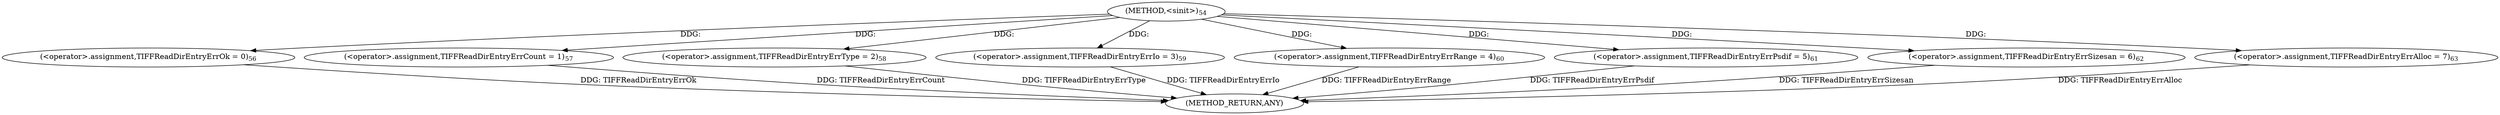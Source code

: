 digraph "&lt;sinit&gt;" {  
"77998" [label = <(METHOD,&lt;sinit&gt;)<SUB>54</SUB>> ]
"78024" [label = <(METHOD_RETURN,ANY)> ]
"78000" [label = <(&lt;operator&gt;.assignment,TIFFReadDirEntryErrOk = 0)<SUB>56</SUB>> ]
"78003" [label = <(&lt;operator&gt;.assignment,TIFFReadDirEntryErrCount = 1)<SUB>57</SUB>> ]
"78006" [label = <(&lt;operator&gt;.assignment,TIFFReadDirEntryErrType = 2)<SUB>58</SUB>> ]
"78009" [label = <(&lt;operator&gt;.assignment,TIFFReadDirEntryErrIo = 3)<SUB>59</SUB>> ]
"78012" [label = <(&lt;operator&gt;.assignment,TIFFReadDirEntryErrRange = 4)<SUB>60</SUB>> ]
"78015" [label = <(&lt;operator&gt;.assignment,TIFFReadDirEntryErrPsdif = 5)<SUB>61</SUB>> ]
"78018" [label = <(&lt;operator&gt;.assignment,TIFFReadDirEntryErrSizesan = 6)<SUB>62</SUB>> ]
"78021" [label = <(&lt;operator&gt;.assignment,TIFFReadDirEntryErrAlloc = 7)<SUB>63</SUB>> ]
  "78018" -> "78024"  [ label = "DDG: TIFFReadDirEntryErrSizesan"] 
  "78000" -> "78024"  [ label = "DDG: TIFFReadDirEntryErrOk"] 
  "78021" -> "78024"  [ label = "DDG: TIFFReadDirEntryErrAlloc"] 
  "78012" -> "78024"  [ label = "DDG: TIFFReadDirEntryErrRange"] 
  "78015" -> "78024"  [ label = "DDG: TIFFReadDirEntryErrPsdif"] 
  "78009" -> "78024"  [ label = "DDG: TIFFReadDirEntryErrIo"] 
  "78006" -> "78024"  [ label = "DDG: TIFFReadDirEntryErrType"] 
  "78003" -> "78024"  [ label = "DDG: TIFFReadDirEntryErrCount"] 
  "77998" -> "78000"  [ label = "DDG: "] 
  "77998" -> "78003"  [ label = "DDG: "] 
  "77998" -> "78006"  [ label = "DDG: "] 
  "77998" -> "78009"  [ label = "DDG: "] 
  "77998" -> "78012"  [ label = "DDG: "] 
  "77998" -> "78015"  [ label = "DDG: "] 
  "77998" -> "78018"  [ label = "DDG: "] 
  "77998" -> "78021"  [ label = "DDG: "] 
}
